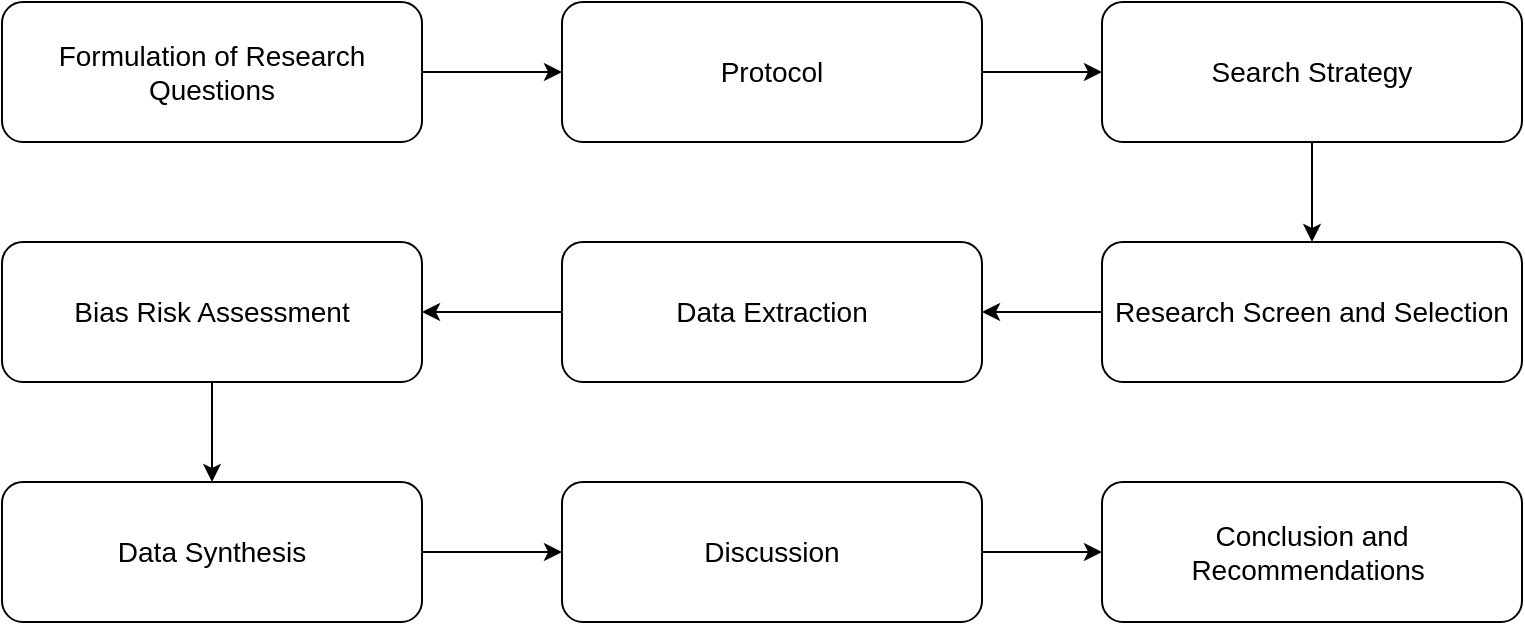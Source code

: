 <mxfile version="22.1.11" type="device">
  <diagram name="Page-1" id="aXvGiVzAKuOY3RwWyZ6z">
    <mxGraphModel dx="1434" dy="792" grid="1" gridSize="10" guides="1" tooltips="1" connect="1" arrows="1" fold="1" page="1" pageScale="1" pageWidth="850" pageHeight="1100" math="0" shadow="0">
      <root>
        <mxCell id="0" />
        <mxCell id="1" parent="0" />
        <mxCell id="8bmVJW7_Pttk3_VtEQQM-1" style="edgeStyle=orthogonalEdgeStyle;rounded=0;orthogonalLoop=1;jettySize=auto;html=1;exitX=1;exitY=0.5;exitDx=0;exitDy=0;entryX=0;entryY=0.5;entryDx=0;entryDy=0;" parent="1" source="8bmVJW7_Pttk3_VtEQQM-2" target="8bmVJW7_Pttk3_VtEQQM-4" edge="1">
          <mxGeometry relative="1" as="geometry" />
        </mxCell>
        <mxCell id="8bmVJW7_Pttk3_VtEQQM-2" value="&lt;font style=&quot;font-size: 14px;&quot;&gt;Protocol&lt;/font&gt;" style="rounded=1;whiteSpace=wrap;html=1;" parent="1" vertex="1">
          <mxGeometry x="330" y="30" width="210" height="70" as="geometry" />
        </mxCell>
        <mxCell id="8bmVJW7_Pttk3_VtEQQM-3" style="edgeStyle=orthogonalEdgeStyle;rounded=0;orthogonalLoop=1;jettySize=auto;html=1;exitX=0.5;exitY=1;exitDx=0;exitDy=0;entryX=0.5;entryY=0;entryDx=0;entryDy=0;" parent="1" source="8bmVJW7_Pttk3_VtEQQM-4" target="8bmVJW7_Pttk3_VtEQQM-6" edge="1">
          <mxGeometry relative="1" as="geometry" />
        </mxCell>
        <mxCell id="8bmVJW7_Pttk3_VtEQQM-4" value="&lt;font style=&quot;font-size: 14px;&quot;&gt;Search Strategy&lt;br&gt;&lt;/font&gt;" style="rounded=1;whiteSpace=wrap;html=1;" parent="1" vertex="1">
          <mxGeometry x="600" y="30" width="210" height="70" as="geometry" />
        </mxCell>
        <mxCell id="8bmVJW7_Pttk3_VtEQQM-5" style="edgeStyle=orthogonalEdgeStyle;rounded=0;orthogonalLoop=1;jettySize=auto;html=1;exitX=0;exitY=0.5;exitDx=0;exitDy=0;entryX=1;entryY=0.5;entryDx=0;entryDy=0;" parent="1" source="8bmVJW7_Pttk3_VtEQQM-6" target="8bmVJW7_Pttk3_VtEQQM-8" edge="1">
          <mxGeometry relative="1" as="geometry" />
        </mxCell>
        <mxCell id="8bmVJW7_Pttk3_VtEQQM-6" value="&lt;font style=&quot;font-size: 14px;&quot;&gt;Research Screen and Selection&lt;br&gt;&lt;/font&gt;" style="rounded=1;whiteSpace=wrap;html=1;" parent="1" vertex="1">
          <mxGeometry x="600" y="150" width="210" height="70" as="geometry" />
        </mxCell>
        <mxCell id="8bmVJW7_Pttk3_VtEQQM-7" style="edgeStyle=orthogonalEdgeStyle;rounded=0;orthogonalLoop=1;jettySize=auto;html=1;exitX=0;exitY=0.5;exitDx=0;exitDy=0;entryX=1;entryY=0.5;entryDx=0;entryDy=0;" parent="1" source="8bmVJW7_Pttk3_VtEQQM-8" target="8bmVJW7_Pttk3_VtEQQM-10" edge="1">
          <mxGeometry relative="1" as="geometry" />
        </mxCell>
        <mxCell id="8bmVJW7_Pttk3_VtEQQM-8" value="&lt;font style=&quot;font-size: 14px;&quot;&gt;Data Extraction&lt;br&gt;&lt;/font&gt;" style="rounded=1;whiteSpace=wrap;html=1;" parent="1" vertex="1">
          <mxGeometry x="330" y="150" width="210" height="70" as="geometry" />
        </mxCell>
        <mxCell id="8bmVJW7_Pttk3_VtEQQM-9" style="edgeStyle=orthogonalEdgeStyle;rounded=0;orthogonalLoop=1;jettySize=auto;html=1;exitX=0.5;exitY=1;exitDx=0;exitDy=0;entryX=0.5;entryY=0;entryDx=0;entryDy=0;" parent="1" source="8bmVJW7_Pttk3_VtEQQM-10" target="8bmVJW7_Pttk3_VtEQQM-12" edge="1">
          <mxGeometry relative="1" as="geometry" />
        </mxCell>
        <mxCell id="8bmVJW7_Pttk3_VtEQQM-10" value="&lt;font style=&quot;font-size: 14px;&quot;&gt;Bias Risk Assessment&lt;br&gt;&lt;/font&gt;" style="rounded=1;whiteSpace=wrap;html=1;" parent="1" vertex="1">
          <mxGeometry x="50" y="150" width="210" height="70" as="geometry" />
        </mxCell>
        <mxCell id="8bmVJW7_Pttk3_VtEQQM-11" style="edgeStyle=orthogonalEdgeStyle;rounded=0;orthogonalLoop=1;jettySize=auto;html=1;exitX=1;exitY=0.5;exitDx=0;exitDy=0;" parent="1" source="8bmVJW7_Pttk3_VtEQQM-12" target="8bmVJW7_Pttk3_VtEQQM-16" edge="1">
          <mxGeometry relative="1" as="geometry" />
        </mxCell>
        <mxCell id="8bmVJW7_Pttk3_VtEQQM-12" value="&lt;font style=&quot;font-size: 14px;&quot;&gt;Data Synthesis&lt;br&gt;&lt;/font&gt;" style="rounded=1;whiteSpace=wrap;html=1;" parent="1" vertex="1">
          <mxGeometry x="50" y="270" width="210" height="70" as="geometry" />
        </mxCell>
        <mxCell id="8bmVJW7_Pttk3_VtEQQM-13" style="edgeStyle=orthogonalEdgeStyle;rounded=0;orthogonalLoop=1;jettySize=auto;html=1;exitX=1;exitY=0.5;exitDx=0;exitDy=0;" parent="1" source="8bmVJW7_Pttk3_VtEQQM-14" target="8bmVJW7_Pttk3_VtEQQM-2" edge="1">
          <mxGeometry relative="1" as="geometry" />
        </mxCell>
        <mxCell id="8bmVJW7_Pttk3_VtEQQM-14" value="&lt;font style=&quot;font-size: 14px;&quot;&gt;Formulation of Research Questions&lt;/font&gt;" style="rounded=1;whiteSpace=wrap;html=1;" parent="1" vertex="1">
          <mxGeometry x="50" y="30" width="210" height="70" as="geometry" />
        </mxCell>
        <mxCell id="8bmVJW7_Pttk3_VtEQQM-15" style="edgeStyle=orthogonalEdgeStyle;rounded=0;orthogonalLoop=1;jettySize=auto;html=1;exitX=1;exitY=0.5;exitDx=0;exitDy=0;entryX=0;entryY=0.5;entryDx=0;entryDy=0;" parent="1" source="8bmVJW7_Pttk3_VtEQQM-16" target="8bmVJW7_Pttk3_VtEQQM-17" edge="1">
          <mxGeometry relative="1" as="geometry" />
        </mxCell>
        <mxCell id="8bmVJW7_Pttk3_VtEQQM-16" value="&lt;font style=&quot;font-size: 14px;&quot;&gt;Discussion&lt;br&gt;&lt;/font&gt;" style="rounded=1;whiteSpace=wrap;html=1;" parent="1" vertex="1">
          <mxGeometry x="330" y="270" width="210" height="70" as="geometry" />
        </mxCell>
        <mxCell id="8bmVJW7_Pttk3_VtEQQM-17" value="&lt;font style=&quot;font-size: 14px;&quot;&gt;Conclusion and Recommendations&amp;nbsp;&lt;br&gt;&lt;/font&gt;" style="rounded=1;whiteSpace=wrap;html=1;" parent="1" vertex="1">
          <mxGeometry x="600" y="270" width="210" height="70" as="geometry" />
        </mxCell>
      </root>
    </mxGraphModel>
  </diagram>
</mxfile>
